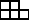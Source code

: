 size(0, 10pt);

draw(
    (0,0)--(3,0) ^^ (0,1)--(3,1) ^^ (0,2)--(2,2) ^^
    (0,0)--(0,2) ^^ (1,0)--(1,2) ^^ (2,0)--(2,2) ^^ (3,0)--(3,1)
);
